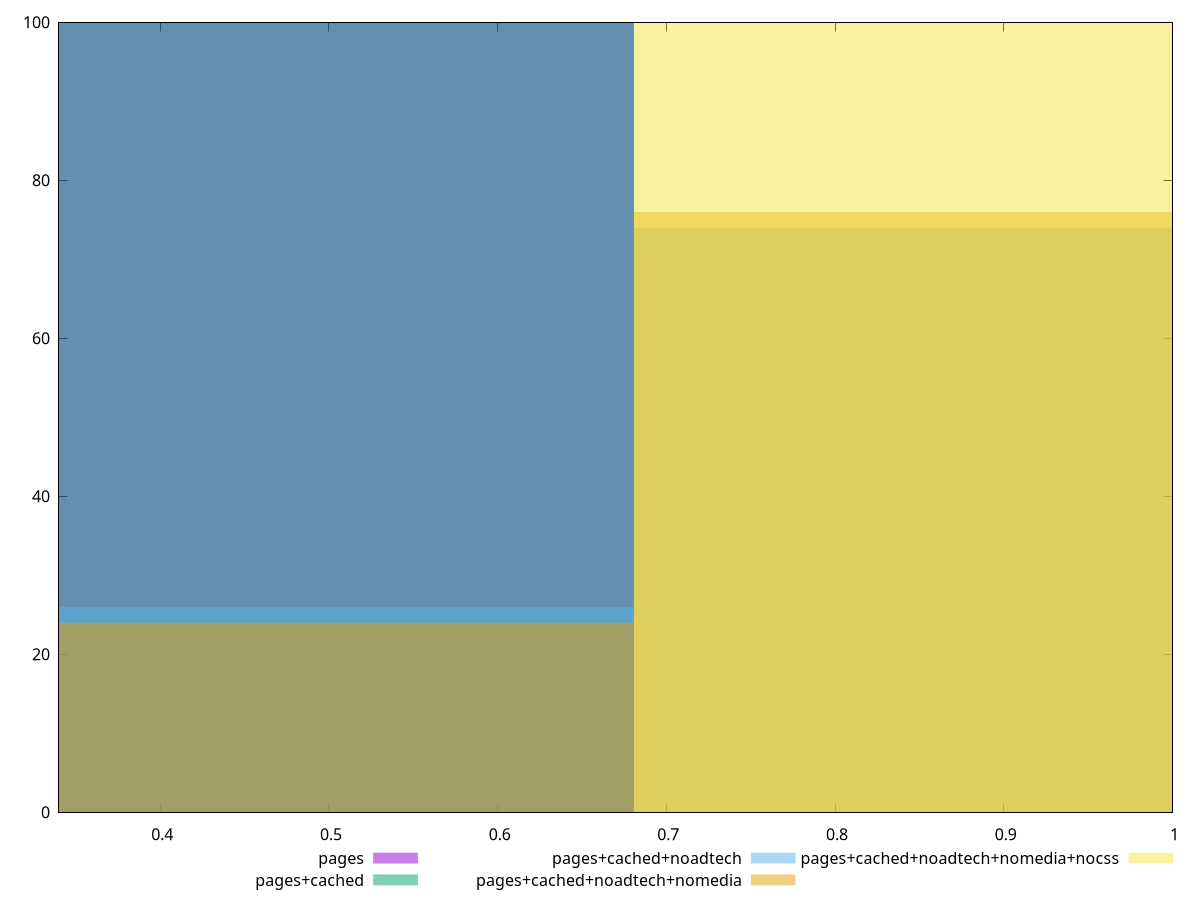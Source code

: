 reset

$pages <<EOF
0.45384878925867234 100
EOF

$pagesCached <<EOF
0.45384878925867234 100
EOF

$pagesCachedNoadtech <<EOF
0.45384878925867234 26
0.9076975785173447 74
EOF

$pagesCachedNoadtechNomedia <<EOF
0.45384878925867234 24
0.9076975785173447 76
EOF

$pagesCachedNoadtechNomediaNocss <<EOF
0.9076975785173447 100
EOF

set key outside below
set boxwidth 0.45384878925867234
set xrange [0.34:1]
set yrange [0:100]
set trange [0:100]
set style fill transparent solid 0.5 noborder
set terminal svg size 640, 530 enhanced background rgb 'white'
set output "report_00017_2021-02-10T15-08-03.406Z/render-blocking-resources/comparison/histogram/all_score.svg"

plot $pages title "pages" with boxes, \
     $pagesCached title "pages+cached" with boxes, \
     $pagesCachedNoadtech title "pages+cached+noadtech" with boxes, \
     $pagesCachedNoadtechNomedia title "pages+cached+noadtech+nomedia" with boxes, \
     $pagesCachedNoadtechNomediaNocss title "pages+cached+noadtech+nomedia+nocss" with boxes

reset
